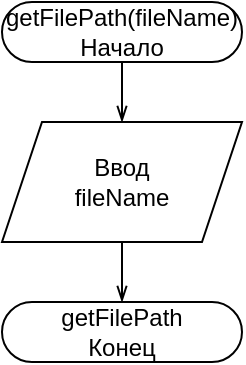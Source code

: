 <mxfile version="13.7.9" type="device"><diagram id="yVZbMoxIDqh4mRm-bmSX" name="Страница 1"><mxGraphModel dx="698" dy="401" grid="1" gridSize="30" guides="1" tooltips="1" connect="1" arrows="1" fold="1" page="1" pageScale="1" pageWidth="827" pageHeight="1169" math="0" shadow="0"><root><mxCell id="0"/><mxCell id="1" parent="0"/><mxCell id="bGk9Y-h4dRZccDG4UITZ-1" value="getFilePath(fileName)&lt;br&gt;Начало" style="rounded=1;whiteSpace=wrap;html=1;perimeterSpacing=0;arcSize=50;" vertex="1" parent="1"><mxGeometry width="120" height="30" as="geometry"/></mxCell><mxCell id="bGk9Y-h4dRZccDG4UITZ-2" value="Ввод&lt;br&gt;fileName" style="shape=parallelogram;perimeter=parallelogramPerimeter;whiteSpace=wrap;html=1;fixedSize=1;" vertex="1" parent="1"><mxGeometry x="2.274e-13" y="60" width="120" height="60" as="geometry"/></mxCell><mxCell id="bGk9Y-h4dRZccDG4UITZ-3" value="&lt;span&gt;getFilePath&lt;br&gt;Конец&lt;br&gt;&lt;/span&gt;" style="rounded=1;whiteSpace=wrap;html=1;perimeterSpacing=0;arcSize=50;" vertex="1" parent="1"><mxGeometry y="150" width="120" height="30" as="geometry"/></mxCell><mxCell id="bGk9Y-h4dRZccDG4UITZ-4" value="" style="endArrow=openThin;html=1;fontFamily=Times New Roman;fontSize=14;endFill=0;entryX=0.5;entryY=0;entryDx=0;entryDy=0;exitX=0.5;exitY=1;exitDx=0;exitDy=0;" edge="1" parent="1" source="bGk9Y-h4dRZccDG4UITZ-1" target="bGk9Y-h4dRZccDG4UITZ-2"><mxGeometry width="50" height="50" relative="1" as="geometry"><mxPoint x="240" y="110" as="sourcePoint"/><mxPoint x="290" y="60" as="targetPoint"/></mxGeometry></mxCell><mxCell id="bGk9Y-h4dRZccDG4UITZ-5" value="" style="endArrow=openThin;html=1;fontFamily=Times New Roman;fontSize=14;endFill=0;entryX=0.5;entryY=0;entryDx=0;entryDy=0;exitX=0.5;exitY=1;exitDx=0;exitDy=0;" edge="1" parent="1" source="bGk9Y-h4dRZccDG4UITZ-2" target="bGk9Y-h4dRZccDG4UITZ-3"><mxGeometry width="50" height="50" relative="1" as="geometry"><mxPoint x="120" y="121" as="sourcePoint"/><mxPoint x="200" y="120" as="targetPoint"/></mxGeometry></mxCell></root></mxGraphModel></diagram></mxfile>